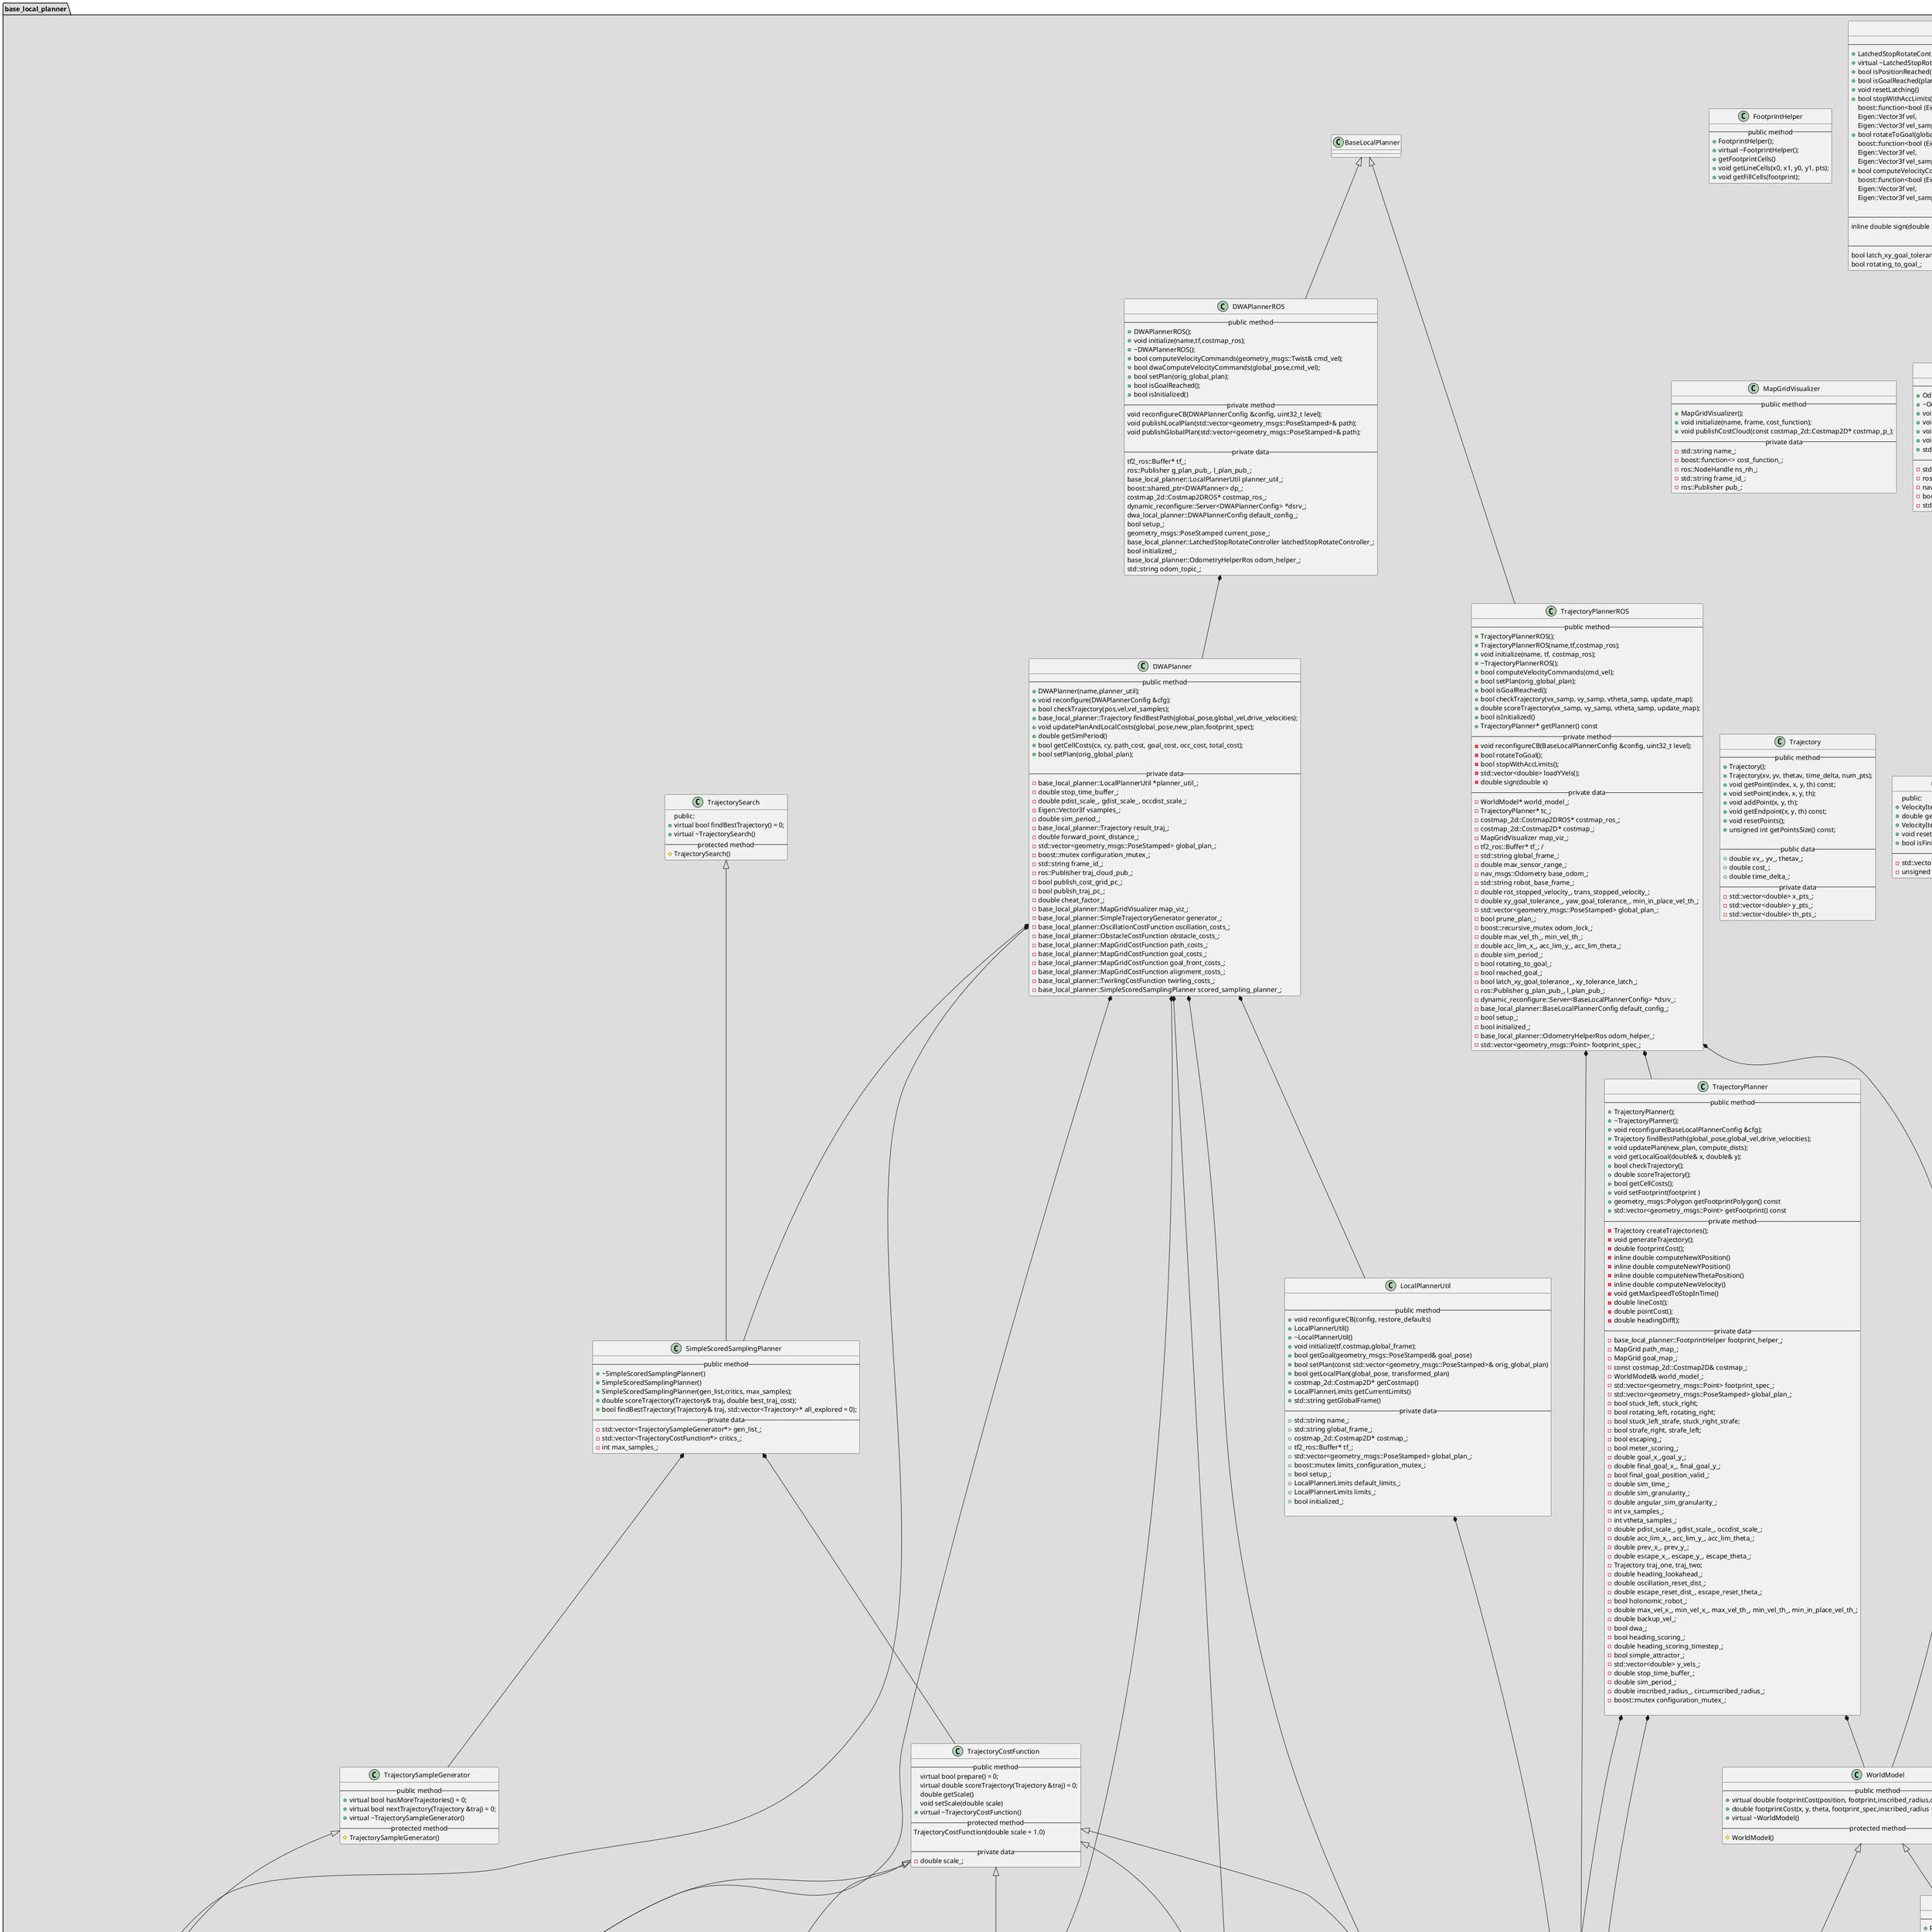 @startuml
namespace base_local_planner #DDDDDD {
class Costmap2D
class WorldModel {
-- public method --
+virtual double footprintCost(position, footprint,inscribed_radius,circumscribed_radius) = 0;
+double footprintCost(x, y, theta, footprint_spec,inscribed_radius = 0.0, circumscribed_radius=0.0)
+virtual ~WorldModel()
-- protected method --
#WorldModel()
}

class CostmapModel {
-- public method --
+CostmapModel(costmap)
+virtual ~CostmapModel()
+virtual double footprintCost(position, footprint, inscribed_radius, circumscribed_radius)
+double lineCost(int x0, int x1, int y0, int y1) const;
+double pointCost(int x, int y) const;

-- private data --
const costmap_2d::Costmap2D& costmap_;
}

class FootprintHelper {
-- public method --
+FootprintHelper();
+virtual ~FootprintHelper();
+getFootprintCells()
+void getLineCells(x0, x1, y0, y1, pts);
+void getFillCells(footprint);
}

class LatchedStopRotateController {
-- public method --
+LatchedStopRotateController(name);
+virtual ~LatchedStopRotateController();
+bool isPositionReached(planner_util,global_pose);
+bool isGoalReached(planner_util,odom_helper,global_pose);
+void resetLatching()
+bool stopWithAccLimits(global_pose,robot_vel,cmd_vel,acc_lim,sim_period,
      boost::function<bool (Eigen::Vector3f pos,
                            Eigen::Vector3f vel,
                            Eigen::Vector3f vel_samples)> obstacle_check);
+bool rotateToGoal(global_pose,robot_vel,goal_th,cmd_vel,acc_lim,sim_period,limits,
      boost::function<bool (Eigen::Vector3f pos,
                            Eigen::Vector3f vel,
                            Eigen::Vector3f vel_samples)> obstacle_check);
+bool computeVelocityCommandsStopRotate(cmd_vel,acc_lim,sim_period,planner_util,odom_helper,global_pose,
      boost::function<bool (Eigen::Vector3f pos,
                            Eigen::Vector3f vel,
                            Eigen::Vector3f vel_samples)> obstacle_check);

-- private method --
  inline double sign(double x)

-- private data --
  bool latch_xy_goal_tolerance_, xy_tolerance_latch_;
  bool rotating_to_goal_;
}

class LineIterator
{
-- public method --
+LineIterator( int x0, int y0, int x1, int y1 )
+bool isValid() const
+int getX()
+int getY()
+int getX0()
+int getY0()
+int getX1()
+int getY1()
}

class LocalPlannerLimits
{
-- public method --
+LocalPlannerLimits()
+LocalPlannerLimits()
+~LocalPlannerLimits()
+Eigen::Vector3f getAccLimits()
--public data --
+double max_vel_trans;
+double min_vel_trans;
+double max_vel_x;
+double min_vel_x;
+double max_vel_y;
+double min_vel_y;
+double max_vel_theta;
+double min_vel_theta;
+double acc_lim_x;
+double acc_lim_y;
+double acc_lim_theta;
+double acc_lim_trans;
+bool   prune_plan;
+double xy_goal_tolerance;
+double yaw_goal_tolerance;
+double trans_stopped_vel;
+double theta_stopped_vel;
+bool   restore_defaults;
}

class LocalPlannerUtil {

-- public method --
+void reconfigureCB(config, restore_defaults)
+LocalPlannerUtil()
+~LocalPlannerUtil()
+void initialize(tf,costmap,global_frame);
+bool getGoal(geometry_msgs::PoseStamped& goal_pose)
+bool setPlan(const std::vector<geometry_msgs::PoseStamped>& orig_global_plan)
+bool getLocalPlan(global_pose, transformed_plan)
+costmap_2d::Costmap2D* getCostmap()
+LocalPlannerLimits getCurrentLimits()
+std::string getGlobalFrame()
-- private data --
+std::string name_;
+std::string global_frame_;
+costmap_2d::Costmap2D* costmap_;
+tf2_ros::Buffer* tf_;
+std::vector<geometry_msgs::PoseStamped> global_plan_;
+boost::mutex limits_configuration_mutex_;
+bool setup_;
+LocalPlannerLimits default_limits_;
+LocalPlannerLimits limits_;
+bool initialized_;

}

class MapCell{
-- public method --
+MapCell();
+MapCell(const MapCell& mc);
-- public data --
+unsigned int cx, cy;
+double target_dist;
+bool target_mark;
+bool within_robot;
}

class MapGrid{
-- public method --
+MapGrid();
+MapGrid(unsigned int size_x, unsigned int size_y);
+MapCell& operator() (unsigned int x, unsigned int y)
+MapCell operator() (unsigned int x, unsigned int y) const
+MapCell& getCell(unsigned int x, unsigned int y)
+~MapGrid()
+MapGrid(const MapGrid& mg);
+MapGrid& operator= (const MapGrid& mg);
+void resetPathDist();
+void sizeCheck(unsigned int size_x, unsigned int size_y);
+void commonInit();
+size_t getIndex(int x, int y);
+inline double obstacleCosts()
+inline double unreachableCellCosts()
+inline bool updatePathCell(current_cell,check_cell,costmap);
+void adjustPlanResolution(global_plan_in,global_plan_out,resolution);
+void computeTargetDistance(dist_queue,costmap);
+void computeGoalDistance(dist_queue, costmap);
+void setTargetCells(costmap, global_plan);
+void setLocalGoal(costmap,global_plan);
-- public data --
+double goal_x_, goal_y_;
+unsigned int size_x_, size_y_;

-- private data --
-std::vector<MapCell> map_;
}

class TrajectoryCostFunction {
-- public method --
virtual bool prepare() = 0;
virtual double scoreTrajectory(Trajectory &traj) = 0;
double getScale()
void setScale(double scale)
+virtual ~TrajectoryCostFunction()
-- protected method --
TrajectoryCostFunction(double scale = 1.0)

-- private data --
-double scale_;
}

class MapGridCostFunction{
-- public method --
+MapGridCostFunction(costmap_2d::Costmap2D* costmap,xshift = 0.0,yshift = 0.0,is_local_goal_function = false, aggregationType = Last);
+~MapGridCostFunction()
+void setTargetPoses(std::vector<geometry_msgs::PoseStamped> target_poses);
+void setXShift(double xshift) {xshift_ = xshift;}
+void setYShift(double yshift) {yshift_ = yshift;}
+void setStopOnFailure(bool stop_on_failure)
+bool prepare();
+double scoreTrajectory(Trajectory &traj);
+double obstacleCosts()
+double unreachableCellCosts()
+double getCellCosts(unsigned int cx, unsigned int cy);
-- private data --
-std::vector<geometry_msgs::PoseStamped> target_poses_;
-costmap_2d::Costmap2D* costmap_;
-base_local_planner::MapGrid map_;
-CostAggregationType aggregationType_;
-double xshift_;
-double yshift_;
-bool is_local_goal_function_;
-bool stop_on_failure_;
}

class MapGridVisualizer {
-- public method --
+MapGridVisualizer();
+void initialize(name, frame, cost_function);
+void publishCostCloud(const costmap_2d::Costmap2D* costmap_p_);
-- private data --
-std::string name_;
-boost::function<> cost_function_;
-ros::NodeHandle ns_nh_;
-std::string frame_id_;
-ros::Publisher pub_;
}

class ObstacleCostFunction{
-- public method --
+ObstacleCostFunction(costmap_2d::Costmap2D* costmap);
+~ObstacleCostFunction();
+bool prepare();
+double scoreTrajectory(Trajectory &traj);
+void setSumScores(bool score_sums)
+void setParams(max_trans_vel, max_scaling_factor, scaling_speed);
+void setFootprint(footprint_spec);
+static double getScalingFactor();
+static double footprintCost();
-- private data --
-costmap_2d::Costmap2D* costmap_;
-std::vector<geometry_msgs::Point> footprint_spec_;
-base_local_planner::WorldModel* world_model_;
-double max_trans_vel_;
-bool sum_scores_;
-double max_scaling_factor_, scaling_speed_;
}

class OdometryHelperRos {
-- public method --
+OdometryHelperRos(std::string odom_topic = "");
+~OdometryHelperRos()
+void odomCallback(const nav_msgs::Odometry::ConstPtr& msg)
+void getOdom(nav_msgs::Odometry& base_odom)
+void getRobotVel(geometry_msgs::PoseStamped& robot_vel)
+void setOdomTopic(std::string odom_topic)
+std::string getOdomTopic()
-- private data --
-std::string odom_topic_;
-ros::Subscriber odom_sub_;
-nav_msgs::Odometry base_odom_;
-boost::mutex odom_mutex_;
-std::string frame_id_; ///< The frame_id associated this data
}

class OscillationCostFunction{
-- public method --
+OscillationCostFunction();
+virtual ~OscillationCostFunction();
+double scoreTrajectory(Trajectory &traj);
+bool prepare() {return true;};
+void resetOscillationFlags();
+void updateOscillationFlags();
+void setOscillationResetDist(double dist, double angle);
-- private data --
-void resetOscillationFlagsIfPossible(const Eigen::Vector3f& pos, const Eigen::Vector3f& prev);
-bool setOscillationFlags(base_local_planner::Trajectory* t, double min_vel_trans);
-bool strafe_pos_only_, strafe_neg_only_, strafing_pos_, strafing_neg_;
-bool rot_pos_only_, rot_neg_only_, rotating_pos_, rotating_neg_;
-bool forward_pos_only_, forward_neg_only_, forward_pos_, forward_neg_;
-double oscillation_reset_dist_, oscillation_reset_angle_;
-Eigen::Vector3f prev_stationary_pos_;
}
class PlanarLaserScan {
-- public method --
+PlanarLaserScan()
-- public data --
+geometry_msgs::Point32 origin;
+sensor_msgs::PointCloud cloud;
+double angle_min, angle_max, angle_increment;
}

class PointGrid{
-- public method --
+PointGrid();
+virtual ~PointGrid(){}
+void getPointsInRange();
+virtual double footprintCost();
+using WorldModel::footprintCost;
+void updateWorld();
+inline bool gridCoords() const
+inline void getCellBounds() const

+inline double sq_distance()
+inline bool gridCoords()
+inline unsigned int gridIndex() const
+inline double orient()
+template<typename T> inline double orient(const T& a, const T& b, const T& c)
+inline bool segIntersect()
+void intersectionPoint();
+bool ptInPolygon();
+void insert();
+double nearestNeighborDistance();
+double getNearestInCell();
+void removePointsInPolygon();
+void removePointsInScanBoundry();
+bool ptInScan();
+void getPoints();
-- private data --
-double resolution_;
-geometry_msgs::Point origin_;
-unsigned int width_;
-unsigned int height_;
-std::vector< std::list<geometry_msgs::Point32> > cells_;
-double max_z_;
-double sq_obstacle_range_;
-double sq_min_separation_;
-std::vector< std::list<geometry_msgs::Point32>* > points_;
}

class PreferForwardCostFunction{
-- public method --
+PreferForwardCostFunction(double penalty)
+~PreferForwardCostFunction() {}
+double scoreTrajectory(Trajectory &traj);
+bool prepare()
+void setPenalty(double penalty)

-- private data --
-double penalty_;
}

class TrajectorySearch {
public:
+virtual bool findBestTrajectory() = 0;
+virtual ~TrajectorySearch()
-- protected method --
#TrajectorySearch()
}

class TrajectorySampleGenerator {
-- public method --
+virtual bool hasMoreTrajectories() = 0;
+virtual bool nextTrajectory(Trajectory &traj) = 0;
+virtual ~TrajectorySampleGenerator()
-- protected method --
#TrajectorySampleGenerator()
}

class SimpleTrajectoryGenerator{
-- public method --
+SimpleTrajectoryGenerator()
+~SimpleTrajectoryGenerator()
+void initialise();
+void initialise();
+void setParameters();
+bool hasMoreTrajectories();
+bool nextTrajectory(Trajectory &traj);
+static Eigen::Vector3f computeNewPositions();
+static Eigen::Vector3f computeNewVelocities();
+bool generateTrajectory();
-- protected data --
#unsigned int next_sample_index_;
#std::vector<Eigen::Vector3f> sample_params_;
#base_local_planner::LocalPlannerLimits* limits_;
#Eigen::Vector3f pos_;
#Eigen::Vector3f vel_;
#bool continued_acceleration_;
#bool discretize_by_time_;
#double sim_time_, sim_granularity_, angular_sim_granularity_;
#bool use_dwa_;
#double sim_period_; // only for dwa
}

class SimpleScoredSamplingPlanner{
-- public method --
+~SimpleScoredSamplingPlanner()
+SimpleScoredSamplingPlanner()
+SimpleScoredSamplingPlanner(gen_list,critics, max_samples);
+double scoreTrajectory(Trajectory& traj, double best_traj_cost);
+bool findBestTrajectory(Trajectory& traj, std::vector<Trajectory>* all_explored = 0);
-- private data --
-std::vector<TrajectorySampleGenerator*> gen_list_;
-std::vector<TrajectoryCostFunction*> critics_;
-int max_samples_;
}

class Trajectory {
-- public method --
+Trajectory();
+Trajectory(xv, yv, thetav, time_delta, num_pts);
+void getPoint(index, x, y, th) const;
+void setPoint(index, x, y, th);
+void addPoint(x, y, th);
+void getEndpoint(x, y, th) const;
+void resetPoints();
+unsigned int getPointsSize() const;

-- public data --
+double xv_, yv_, thetav_;
+double cost_;
+double time_delta_;
-- private data --
-std::vector<double> x_pts_;
-std::vector<double> y_pts_;
-std::vector<double> th_pts_;
}

class TwirlingCostFunction{
-- public method --
+TwirlingCostFunction()
+~TwirlingCostFunction()
+double scoreTrajectory(Trajectory &traj);
+bool prepare()
}

class VelocityIterator {
  public:
+VelocityIterator( min, max, num_samples)
+double getVelocity()
+VelocityIterator& operator++(int)
+void reset()
+bool isFinished()
-- private method --
-std::vector<double> samples_;
-unsigned int current_index;
}


class VoxelGridModel{
-- public method --
+VoxelGridModel();
+virtual ~VoxelGridModel()
+virtual double footprintCost();
+void updateWorld();
+void getPoints(sensor_msgs::PointCloud2& cloud);
-- private method --
-double lineCost();
-double pointCost(int x, int y);
-void removePointsInScanBoundry();
-inline bool worldToMap3D()
-inline bool worldToMap2D()
-inline void mapToWorld3D()
-inline void mapToWorld2D()
-inline double dist()
-inline void insert()
-- private data --
-voxel_grid::VoxelGrid obstacle_grid_;
-double xy_resolution_;
-double z_resolution_;
-double origin_x_;
-double origin_y_;
-double origin_z_;
-double max_z_;  /
-double sq_obstacle_range_;
}
class BaseLocalPlanner{
}
class TrajectoryPlannerROS{
-- public method --
+TrajectoryPlannerROS();
+TrajectoryPlannerROS(name,tf,costmap_ros);
+void initialize(name, tf, costmap_ros);
+~TrajectoryPlannerROS();
+bool computeVelocityCommands(cmd_vel);
+bool setPlan(orig_global_plan);
+bool isGoalReached();
+bool checkTrajectory(vx_samp, vy_samp, vtheta_samp, update_map);
+double scoreTrajectory(vx_samp, vy_samp, vtheta_samp, update_map);
+bool isInitialized()
+TrajectoryPlanner* getPlanner() const
-- private method --
-void reconfigureCB(BaseLocalPlannerConfig &config, uint32_t level);
-bool rotateToGoal();
-bool stopWithAccLimits();
-std::vector<double> loadYVels();
-double sign(double x)
-- private data --
-WorldModel* world_model_;
-TrajectoryPlanner* tc_;
-costmap_2d::Costmap2DROS* costmap_ros_;
-costmap_2d::Costmap2D* costmap_;
-MapGridVisualizer map_viz_;
-tf2_ros::Buffer* tf_; /
-std::string global_frame_;
-double max_sensor_range_;
-nav_msgs::Odometry base_odom_;
-std::string robot_base_frame_;
-double rot_stopped_velocity_, trans_stopped_velocity_;
-double xy_goal_tolerance_, yaw_goal_tolerance_, min_in_place_vel_th_;
-std::vector<geometry_msgs::PoseStamped> global_plan_;
-bool prune_plan_;
-boost::recursive_mutex odom_lock_;
-double max_vel_th_, min_vel_th_;
-double acc_lim_x_, acc_lim_y_, acc_lim_theta_;
-double sim_period_;
-bool rotating_to_goal_;
-bool reached_goal_;
-bool latch_xy_goal_tolerance_, xy_tolerance_latch_;
-ros::Publisher g_plan_pub_, l_plan_pub_;
-dynamic_reconfigure::Server<BaseLocalPlannerConfig> *dsrv_;
-base_local_planner::BaseLocalPlannerConfig default_config_;
-bool setup_;
-bool initialized_;
-base_local_planner::OdometryHelperRos odom_helper_;
-std::vector<geometry_msgs::Point> footprint_spec_;
}

class TrajectoryPlanner{
-- public method --
+TrajectoryPlanner();
+~TrajectoryPlanner();
+void reconfigure(BaseLocalPlannerConfig &cfg);
+Trajectory findBestPath(global_pose,global_vel,drive_velocities);
+void updatePlan(new_plan, compute_dists);
+void getLocalGoal(double& x, double& y);
+bool checkTrajectory();
+double scoreTrajectory();
+bool getCellCosts();
+void setFootprint(footprint )
+geometry_msgs::Polygon getFootprintPolygon() const
+std::vector<geometry_msgs::Point> getFootprint() const
-- private method --
-Trajectory createTrajectories();
-void generateTrajectory();
-double footprintCost();
-inline double computeNewXPosition()
-inline double computeNewYPosition()
-inline double computeNewThetaPosition()
-inline double computeNewVelocity()
-void getMaxSpeedToStopInTime()
-double lineCost();
-double pointCost();
-double headingDiff();
-- private data --
-base_local_planner::FootprintHelper footprint_helper_;
-MapGrid path_map_;
-MapGrid goal_map_;
-const costmap_2d::Costmap2D& costmap_;
-WorldModel& world_model_;
-std::vector<geometry_msgs::Point> footprint_spec_;
-std::vector<geometry_msgs::PoseStamped> global_plan_;
-bool stuck_left, stuck_right;
-bool rotating_left, rotating_right;
-bool stuck_left_strafe, stuck_right_strafe;
-bool strafe_right, strafe_left;
-bool escaping_;
-bool meter_scoring_;
-double goal_x_,goal_y_;
-double final_goal_x_, final_goal_y_;
-bool final_goal_position_valid_;
-double sim_time_;
-double sim_granularity_;
-double angular_sim_granularity_;
-int vx_samples_;
-int vtheta_samples_;
-double pdist_scale_, gdist_scale_, occdist_scale_;
-double acc_lim_x_, acc_lim_y_, acc_lim_theta_;
-double prev_x_, prev_y_;
-double escape_x_, escape_y_, escape_theta_;
-Trajectory traj_one, traj_two;
-double heading_lookahead_;
-double oscillation_reset_dist_;
-double escape_reset_dist_, escape_reset_theta_;
-bool holonomic_robot_;
-double max_vel_x_, min_vel_x_, max_vel_th_, min_vel_th_, min_in_place_vel_th_;
-double backup_vel_;
-bool dwa_;
-bool heading_scoring_;
-double heading_scoring_timestep_;
-bool simple_attractor_;
-std::vector<double> y_vels_;
-double stop_time_buffer_;
-double sim_period_;
-double inscribed_radius_, circumscribed_radius_;
-boost::mutex configuration_mutex_;

}


class DWAPlanner {
-- public method --
+DWAPlanner(name,planner_util);
+void reconfigure(DWAPlannerConfig &cfg);
+bool checkTrajectory(pos,vel,vel_samples);
+base_local_planner::Trajectory findBestPath(global_pose,global_vel,drive_velocities);
+void updatePlanAndLocalCosts(global_pose,new_plan,footprint_spec);
+double getSimPeriod()
+bool getCellCosts(cx, cy, path_cost, goal_cost, occ_cost, total_cost);
+bool setPlan(orig_global_plan);

-- private data --
-base_local_planner::LocalPlannerUtil *planner_util_;
-double stop_time_buffer_;
-double pdist_scale_, gdist_scale_, occdist_scale_;
-Eigen::Vector3f vsamples_;
-double sim_period_;
-base_local_planner::Trajectory result_traj_;
-double forward_point_distance_;
-std::vector<geometry_msgs::PoseStamped> global_plan_;
-boost::mutex configuration_mutex_;
-std::string frame_id_;
-ros::Publisher traj_cloud_pub_;
-bool publish_cost_grid_pc_;
-bool publish_traj_pc_;
-double cheat_factor_;
-base_local_planner::MapGridVisualizer map_viz_;
-base_local_planner::SimpleTrajectoryGenerator generator_;
-base_local_planner::OscillationCostFunction oscillation_costs_;
-base_local_planner::ObstacleCostFunction obstacle_costs_;
-base_local_planner::MapGridCostFunction path_costs_;
-base_local_planner::MapGridCostFunction goal_costs_;
-base_local_planner::MapGridCostFunction goal_front_costs_;
-base_local_planner::MapGridCostFunction alignment_costs_;
-base_local_planner::TwirlingCostFunction twirling_costs_;
-base_local_planner::SimpleScoredSamplingPlanner scored_sampling_planner_;
}

class DWAPlannerROS{
-- public method --
+DWAPlannerROS();
+void initialize(name,tf,costmap_ros);
+~DWAPlannerROS();
+bool computeVelocityCommands(geometry_msgs::Twist& cmd_vel);
+bool dwaComputeVelocityCommands(global_pose,cmd_vel);
+bool setPlan(orig_global_plan);
+bool isGoalReached();
+bool isInitialized()
-- private method --
void reconfigureCB(DWAPlannerConfig &config, uint32_t level);
void publishLocalPlan(std::vector<geometry_msgs::PoseStamped>& path);
void publishGlobalPlan(std::vector<geometry_msgs::PoseStamped>& path);

-- private data --
tf2_ros::Buffer* tf_;
ros::Publisher g_plan_pub_, l_plan_pub_;
base_local_planner::LocalPlannerUtil planner_util_;
boost::shared_ptr<DWAPlanner> dp_;
costmap_2d::Costmap2DROS* costmap_ros_;
dynamic_reconfigure::Server<DWAPlannerConfig> *dsrv_;
dwa_local_planner::DWAPlannerConfig default_config_;
bool setup_;
geometry_msgs::PoseStamped current_pose_;
base_local_planner::LatchedStopRotateController latchedStopRotateController_;
bool initialized_;
base_local_planner::OdometryHelperRos odom_helper_;
std::string odom_topic_;
}


WorldModel <|-- CostmapModel
WorldModel <|-- PointGrid
WorldModel <|-- VoxelGridModel
CostmapModel *-- Costmap2D


LocalPlannerUtil *-- Costmap2D
MapGrid *-- MapCell
TrajectoryCostFunction <|-- ObstacleCostFunction
ObstacleCostFunction *-- Costmap2D
TrajectoryCostFunction <|-- MapGridCostFunction
MapGridCostFunction *-- Costmap2D
MapGridCostFunction *-- MapGrid
TrajectoryCostFunction <|-- OscillationCostFunction

TrajectoryCostFunction <|-- PreferForwardCostFunction

TrajectorySampleGenerator <|-- SimpleTrajectoryGenerator
SimpleTrajectoryGenerator *-- LocalPlannerLimits

TrajectorySearch <|-- SimpleScoredSamplingPlanner
SimpleScoredSamplingPlanner *-- TrajectorySampleGenerator
SimpleScoredSamplingPlanner *-- TrajectoryCostFunction

TrajectoryCostFunction <|-- TwirlingCostFunction

BaseLocalPlanner <|-- TrajectoryPlannerROS
TrajectoryPlannerROS *-- WorldModel
TrajectoryPlannerROS *-- Costmap2D
TrajectoryPlannerROS *-- TrajectoryPlanner

TrajectoryPlanner *-- MapGrid
TrajectoryPlanner *-- Costmap2D
TrajectoryPlanner *-- WorldModel



BaseLocalPlanner <|-- DWAPlannerROS
DWAPlannerROS *-- DWAPlanner

DWAPlanner *-- LocalPlannerUtil
DWAPlanner *-- SimpleTrajectoryGenerator
DWAPlanner *-- OscillationCostFunction
DWAPlanner *-- ObstacleCostFunction
DWAPlanner *-- MapGridCostFunction
DWAPlanner *-- TwirlingCostFunction
DWAPlanner *-- SimpleScoredSamplingPlanner


@enduml